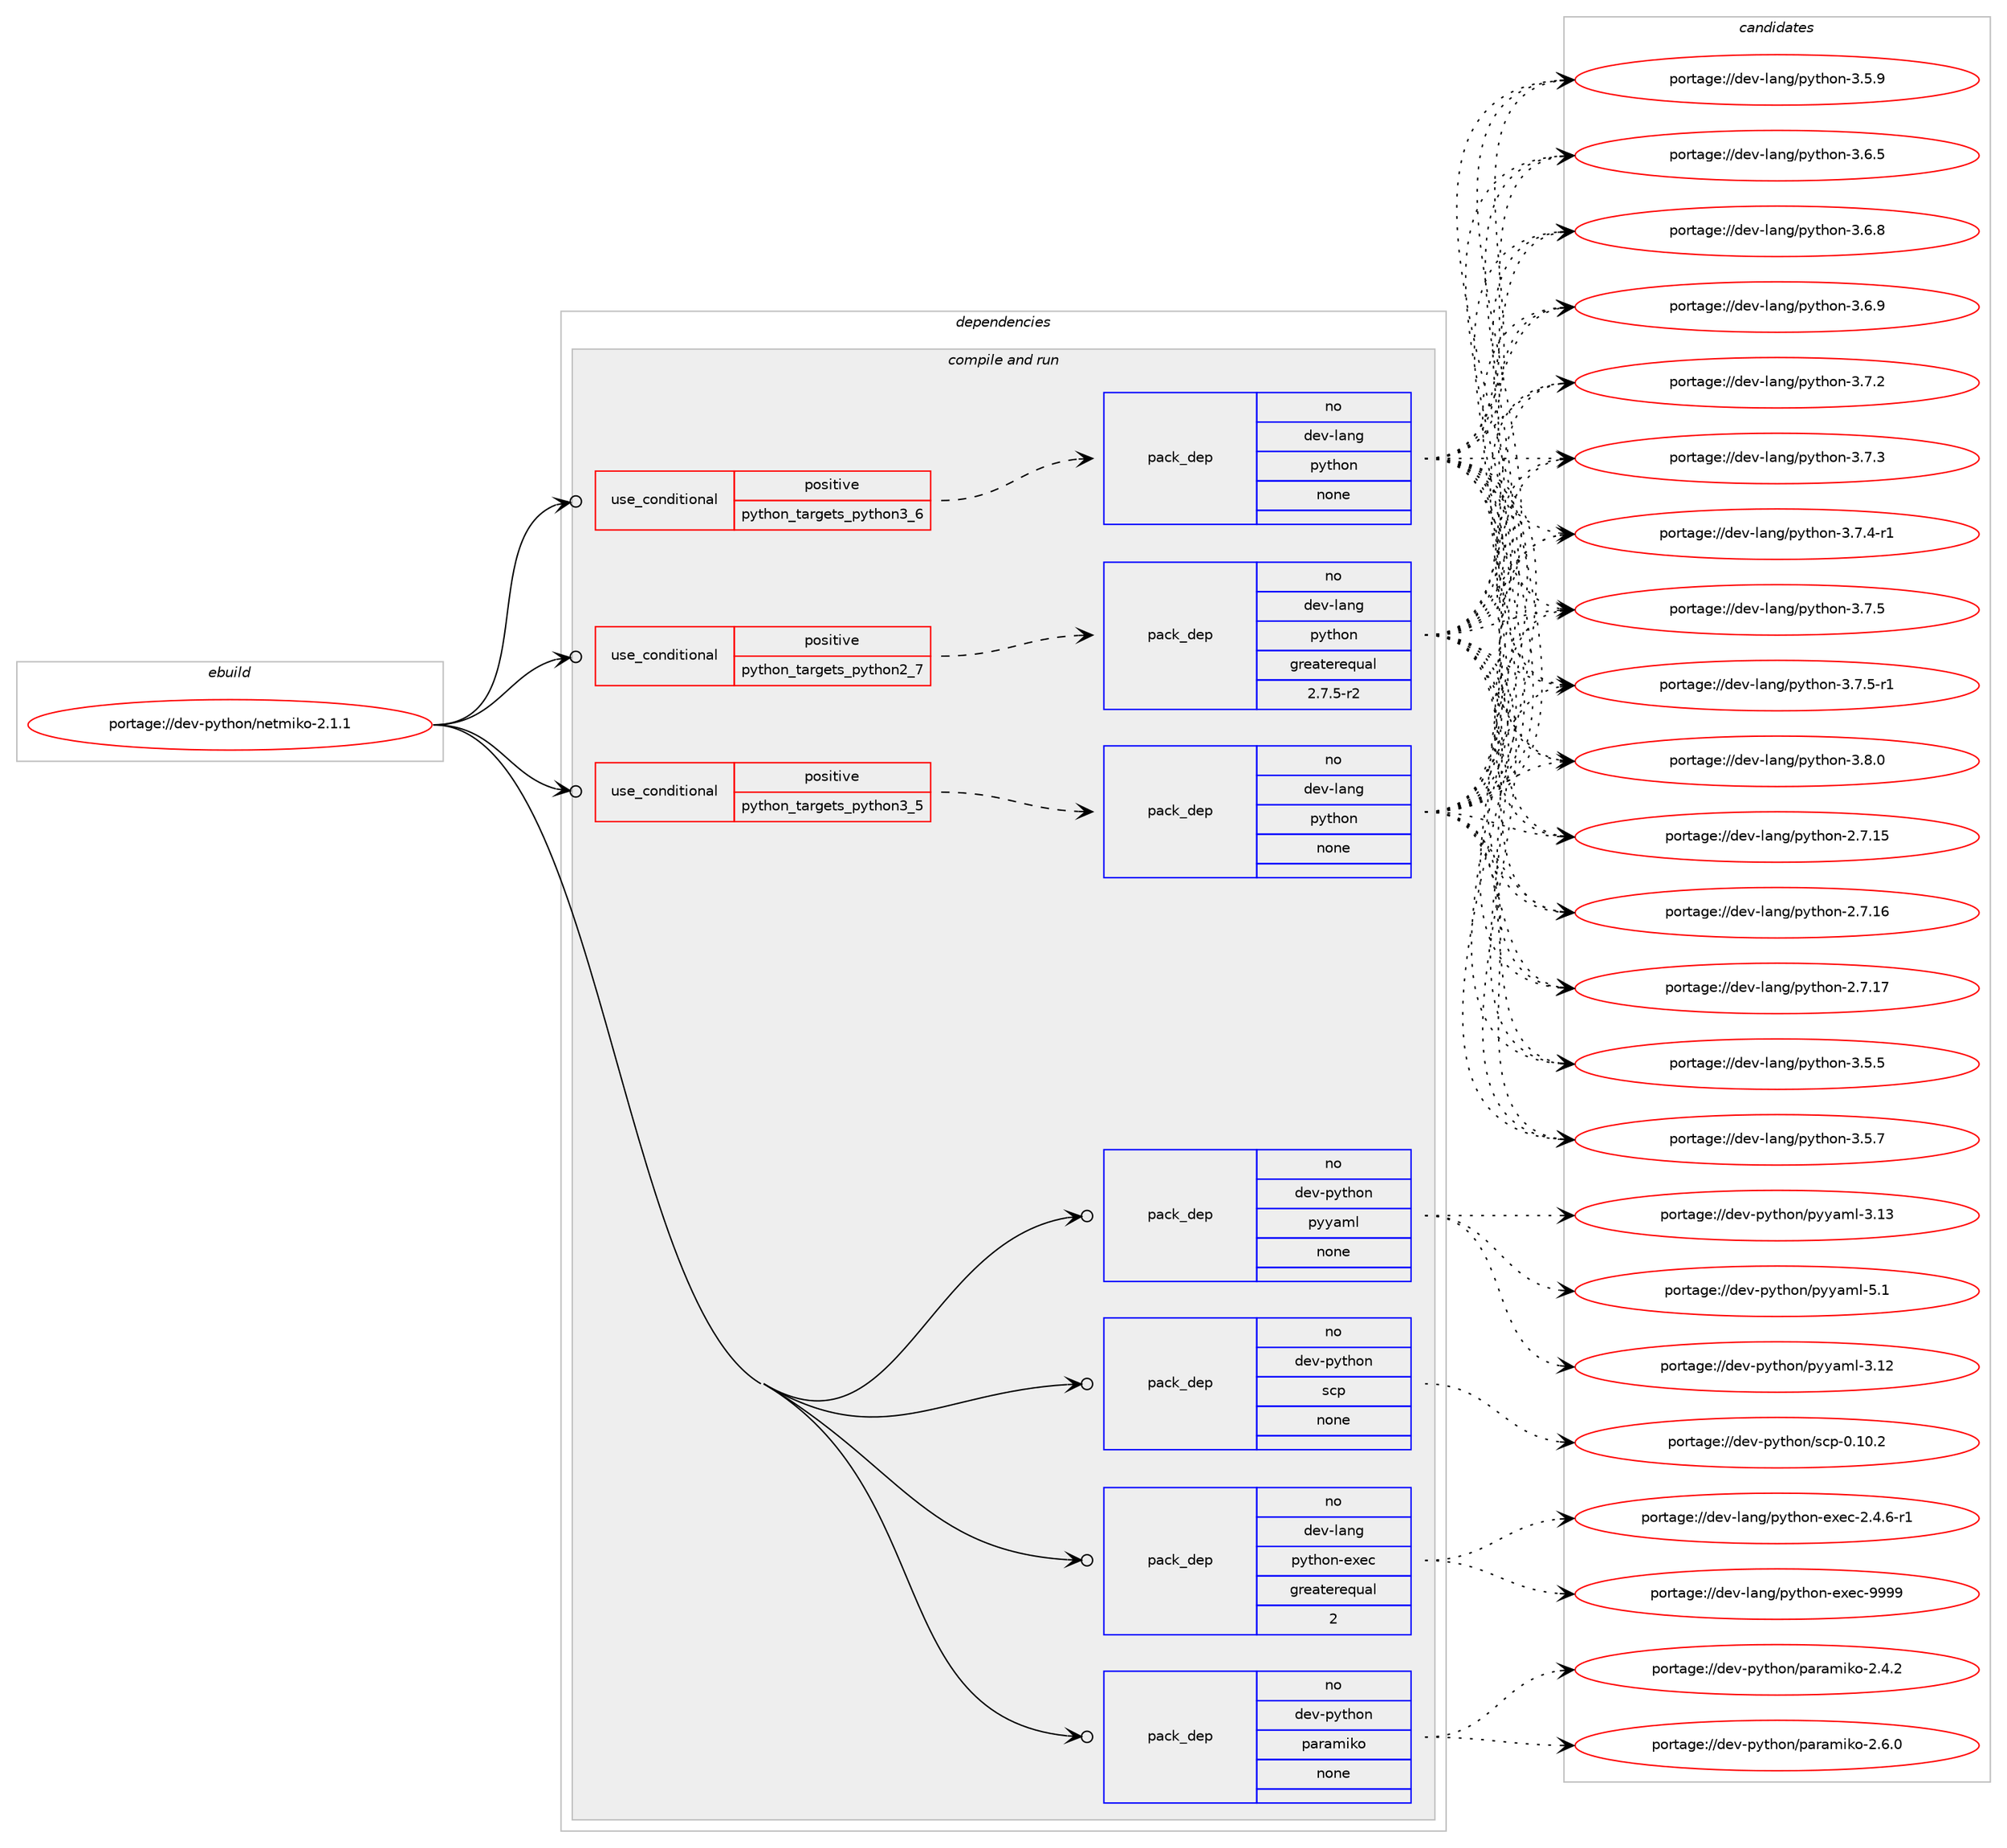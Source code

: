 digraph prolog {

# *************
# Graph options
# *************

newrank=true;
concentrate=true;
compound=true;
graph [rankdir=LR,fontname=Helvetica,fontsize=10,ranksep=1.5];#, ranksep=2.5, nodesep=0.2];
edge  [arrowhead=vee];
node  [fontname=Helvetica,fontsize=10];

# **********
# The ebuild
# **********

subgraph cluster_leftcol {
color=gray;
rank=same;
label=<<i>ebuild</i>>;
id [label="portage://dev-python/netmiko-2.1.1", color=red, width=4, href="../dev-python/netmiko-2.1.1.svg"];
}

# ****************
# The dependencies
# ****************

subgraph cluster_midcol {
color=gray;
label=<<i>dependencies</i>>;
subgraph cluster_compile {
fillcolor="#eeeeee";
style=filled;
label=<<i>compile</i>>;
}
subgraph cluster_compileandrun {
fillcolor="#eeeeee";
style=filled;
label=<<i>compile and run</i>>;
subgraph cond32329 {
dependency151235 [label=<<TABLE BORDER="0" CELLBORDER="1" CELLSPACING="0" CELLPADDING="4"><TR><TD ROWSPAN="3" CELLPADDING="10">use_conditional</TD></TR><TR><TD>positive</TD></TR><TR><TD>python_targets_python2_7</TD></TR></TABLE>>, shape=none, color=red];
subgraph pack115580 {
dependency151236 [label=<<TABLE BORDER="0" CELLBORDER="1" CELLSPACING="0" CELLPADDING="4" WIDTH="220"><TR><TD ROWSPAN="6" CELLPADDING="30">pack_dep</TD></TR><TR><TD WIDTH="110">no</TD></TR><TR><TD>dev-lang</TD></TR><TR><TD>python</TD></TR><TR><TD>greaterequal</TD></TR><TR><TD>2.7.5-r2</TD></TR></TABLE>>, shape=none, color=blue];
}
dependency151235:e -> dependency151236:w [weight=20,style="dashed",arrowhead="vee"];
}
id:e -> dependency151235:w [weight=20,style="solid",arrowhead="odotvee"];
subgraph cond32330 {
dependency151237 [label=<<TABLE BORDER="0" CELLBORDER="1" CELLSPACING="0" CELLPADDING="4"><TR><TD ROWSPAN="3" CELLPADDING="10">use_conditional</TD></TR><TR><TD>positive</TD></TR><TR><TD>python_targets_python3_5</TD></TR></TABLE>>, shape=none, color=red];
subgraph pack115581 {
dependency151238 [label=<<TABLE BORDER="0" CELLBORDER="1" CELLSPACING="0" CELLPADDING="4" WIDTH="220"><TR><TD ROWSPAN="6" CELLPADDING="30">pack_dep</TD></TR><TR><TD WIDTH="110">no</TD></TR><TR><TD>dev-lang</TD></TR><TR><TD>python</TD></TR><TR><TD>none</TD></TR><TR><TD></TD></TR></TABLE>>, shape=none, color=blue];
}
dependency151237:e -> dependency151238:w [weight=20,style="dashed",arrowhead="vee"];
}
id:e -> dependency151237:w [weight=20,style="solid",arrowhead="odotvee"];
subgraph cond32331 {
dependency151239 [label=<<TABLE BORDER="0" CELLBORDER="1" CELLSPACING="0" CELLPADDING="4"><TR><TD ROWSPAN="3" CELLPADDING="10">use_conditional</TD></TR><TR><TD>positive</TD></TR><TR><TD>python_targets_python3_6</TD></TR></TABLE>>, shape=none, color=red];
subgraph pack115582 {
dependency151240 [label=<<TABLE BORDER="0" CELLBORDER="1" CELLSPACING="0" CELLPADDING="4" WIDTH="220"><TR><TD ROWSPAN="6" CELLPADDING="30">pack_dep</TD></TR><TR><TD WIDTH="110">no</TD></TR><TR><TD>dev-lang</TD></TR><TR><TD>python</TD></TR><TR><TD>none</TD></TR><TR><TD></TD></TR></TABLE>>, shape=none, color=blue];
}
dependency151239:e -> dependency151240:w [weight=20,style="dashed",arrowhead="vee"];
}
id:e -> dependency151239:w [weight=20,style="solid",arrowhead="odotvee"];
subgraph pack115583 {
dependency151241 [label=<<TABLE BORDER="0" CELLBORDER="1" CELLSPACING="0" CELLPADDING="4" WIDTH="220"><TR><TD ROWSPAN="6" CELLPADDING="30">pack_dep</TD></TR><TR><TD WIDTH="110">no</TD></TR><TR><TD>dev-lang</TD></TR><TR><TD>python-exec</TD></TR><TR><TD>greaterequal</TD></TR><TR><TD>2</TD></TR></TABLE>>, shape=none, color=blue];
}
id:e -> dependency151241:w [weight=20,style="solid",arrowhead="odotvee"];
subgraph pack115584 {
dependency151242 [label=<<TABLE BORDER="0" CELLBORDER="1" CELLSPACING="0" CELLPADDING="4" WIDTH="220"><TR><TD ROWSPAN="6" CELLPADDING="30">pack_dep</TD></TR><TR><TD WIDTH="110">no</TD></TR><TR><TD>dev-python</TD></TR><TR><TD>paramiko</TD></TR><TR><TD>none</TD></TR><TR><TD></TD></TR></TABLE>>, shape=none, color=blue];
}
id:e -> dependency151242:w [weight=20,style="solid",arrowhead="odotvee"];
subgraph pack115585 {
dependency151243 [label=<<TABLE BORDER="0" CELLBORDER="1" CELLSPACING="0" CELLPADDING="4" WIDTH="220"><TR><TD ROWSPAN="6" CELLPADDING="30">pack_dep</TD></TR><TR><TD WIDTH="110">no</TD></TR><TR><TD>dev-python</TD></TR><TR><TD>pyyaml</TD></TR><TR><TD>none</TD></TR><TR><TD></TD></TR></TABLE>>, shape=none, color=blue];
}
id:e -> dependency151243:w [weight=20,style="solid",arrowhead="odotvee"];
subgraph pack115586 {
dependency151244 [label=<<TABLE BORDER="0" CELLBORDER="1" CELLSPACING="0" CELLPADDING="4" WIDTH="220"><TR><TD ROWSPAN="6" CELLPADDING="30">pack_dep</TD></TR><TR><TD WIDTH="110">no</TD></TR><TR><TD>dev-python</TD></TR><TR><TD>scp</TD></TR><TR><TD>none</TD></TR><TR><TD></TD></TR></TABLE>>, shape=none, color=blue];
}
id:e -> dependency151244:w [weight=20,style="solid",arrowhead="odotvee"];
}
subgraph cluster_run {
fillcolor="#eeeeee";
style=filled;
label=<<i>run</i>>;
}
}

# **************
# The candidates
# **************

subgraph cluster_choices {
rank=same;
color=gray;
label=<<i>candidates</i>>;

subgraph choice115580 {
color=black;
nodesep=1;
choiceportage10010111845108971101034711212111610411111045504655464953 [label="portage://dev-lang/python-2.7.15", color=red, width=4,href="../dev-lang/python-2.7.15.svg"];
choiceportage10010111845108971101034711212111610411111045504655464954 [label="portage://dev-lang/python-2.7.16", color=red, width=4,href="../dev-lang/python-2.7.16.svg"];
choiceportage10010111845108971101034711212111610411111045504655464955 [label="portage://dev-lang/python-2.7.17", color=red, width=4,href="../dev-lang/python-2.7.17.svg"];
choiceportage100101118451089711010347112121116104111110455146534653 [label="portage://dev-lang/python-3.5.5", color=red, width=4,href="../dev-lang/python-3.5.5.svg"];
choiceportage100101118451089711010347112121116104111110455146534655 [label="portage://dev-lang/python-3.5.7", color=red, width=4,href="../dev-lang/python-3.5.7.svg"];
choiceportage100101118451089711010347112121116104111110455146534657 [label="portage://dev-lang/python-3.5.9", color=red, width=4,href="../dev-lang/python-3.5.9.svg"];
choiceportage100101118451089711010347112121116104111110455146544653 [label="portage://dev-lang/python-3.6.5", color=red, width=4,href="../dev-lang/python-3.6.5.svg"];
choiceportage100101118451089711010347112121116104111110455146544656 [label="portage://dev-lang/python-3.6.8", color=red, width=4,href="../dev-lang/python-3.6.8.svg"];
choiceportage100101118451089711010347112121116104111110455146544657 [label="portage://dev-lang/python-3.6.9", color=red, width=4,href="../dev-lang/python-3.6.9.svg"];
choiceportage100101118451089711010347112121116104111110455146554650 [label="portage://dev-lang/python-3.7.2", color=red, width=4,href="../dev-lang/python-3.7.2.svg"];
choiceportage100101118451089711010347112121116104111110455146554651 [label="portage://dev-lang/python-3.7.3", color=red, width=4,href="../dev-lang/python-3.7.3.svg"];
choiceportage1001011184510897110103471121211161041111104551465546524511449 [label="portage://dev-lang/python-3.7.4-r1", color=red, width=4,href="../dev-lang/python-3.7.4-r1.svg"];
choiceportage100101118451089711010347112121116104111110455146554653 [label="portage://dev-lang/python-3.7.5", color=red, width=4,href="../dev-lang/python-3.7.5.svg"];
choiceportage1001011184510897110103471121211161041111104551465546534511449 [label="portage://dev-lang/python-3.7.5-r1", color=red, width=4,href="../dev-lang/python-3.7.5-r1.svg"];
choiceportage100101118451089711010347112121116104111110455146564648 [label="portage://dev-lang/python-3.8.0", color=red, width=4,href="../dev-lang/python-3.8.0.svg"];
dependency151236:e -> choiceportage10010111845108971101034711212111610411111045504655464953:w [style=dotted,weight="100"];
dependency151236:e -> choiceportage10010111845108971101034711212111610411111045504655464954:w [style=dotted,weight="100"];
dependency151236:e -> choiceportage10010111845108971101034711212111610411111045504655464955:w [style=dotted,weight="100"];
dependency151236:e -> choiceportage100101118451089711010347112121116104111110455146534653:w [style=dotted,weight="100"];
dependency151236:e -> choiceportage100101118451089711010347112121116104111110455146534655:w [style=dotted,weight="100"];
dependency151236:e -> choiceportage100101118451089711010347112121116104111110455146534657:w [style=dotted,weight="100"];
dependency151236:e -> choiceportage100101118451089711010347112121116104111110455146544653:w [style=dotted,weight="100"];
dependency151236:e -> choiceportage100101118451089711010347112121116104111110455146544656:w [style=dotted,weight="100"];
dependency151236:e -> choiceportage100101118451089711010347112121116104111110455146544657:w [style=dotted,weight="100"];
dependency151236:e -> choiceportage100101118451089711010347112121116104111110455146554650:w [style=dotted,weight="100"];
dependency151236:e -> choiceportage100101118451089711010347112121116104111110455146554651:w [style=dotted,weight="100"];
dependency151236:e -> choiceportage1001011184510897110103471121211161041111104551465546524511449:w [style=dotted,weight="100"];
dependency151236:e -> choiceportage100101118451089711010347112121116104111110455146554653:w [style=dotted,weight="100"];
dependency151236:e -> choiceportage1001011184510897110103471121211161041111104551465546534511449:w [style=dotted,weight="100"];
dependency151236:e -> choiceportage100101118451089711010347112121116104111110455146564648:w [style=dotted,weight="100"];
}
subgraph choice115581 {
color=black;
nodesep=1;
choiceportage10010111845108971101034711212111610411111045504655464953 [label="portage://dev-lang/python-2.7.15", color=red, width=4,href="../dev-lang/python-2.7.15.svg"];
choiceportage10010111845108971101034711212111610411111045504655464954 [label="portage://dev-lang/python-2.7.16", color=red, width=4,href="../dev-lang/python-2.7.16.svg"];
choiceportage10010111845108971101034711212111610411111045504655464955 [label="portage://dev-lang/python-2.7.17", color=red, width=4,href="../dev-lang/python-2.7.17.svg"];
choiceportage100101118451089711010347112121116104111110455146534653 [label="portage://dev-lang/python-3.5.5", color=red, width=4,href="../dev-lang/python-3.5.5.svg"];
choiceportage100101118451089711010347112121116104111110455146534655 [label="portage://dev-lang/python-3.5.7", color=red, width=4,href="../dev-lang/python-3.5.7.svg"];
choiceportage100101118451089711010347112121116104111110455146534657 [label="portage://dev-lang/python-3.5.9", color=red, width=4,href="../dev-lang/python-3.5.9.svg"];
choiceportage100101118451089711010347112121116104111110455146544653 [label="portage://dev-lang/python-3.6.5", color=red, width=4,href="../dev-lang/python-3.6.5.svg"];
choiceportage100101118451089711010347112121116104111110455146544656 [label="portage://dev-lang/python-3.6.8", color=red, width=4,href="../dev-lang/python-3.6.8.svg"];
choiceportage100101118451089711010347112121116104111110455146544657 [label="portage://dev-lang/python-3.6.9", color=red, width=4,href="../dev-lang/python-3.6.9.svg"];
choiceportage100101118451089711010347112121116104111110455146554650 [label="portage://dev-lang/python-3.7.2", color=red, width=4,href="../dev-lang/python-3.7.2.svg"];
choiceportage100101118451089711010347112121116104111110455146554651 [label="portage://dev-lang/python-3.7.3", color=red, width=4,href="../dev-lang/python-3.7.3.svg"];
choiceportage1001011184510897110103471121211161041111104551465546524511449 [label="portage://dev-lang/python-3.7.4-r1", color=red, width=4,href="../dev-lang/python-3.7.4-r1.svg"];
choiceportage100101118451089711010347112121116104111110455146554653 [label="portage://dev-lang/python-3.7.5", color=red, width=4,href="../dev-lang/python-3.7.5.svg"];
choiceportage1001011184510897110103471121211161041111104551465546534511449 [label="portage://dev-lang/python-3.7.5-r1", color=red, width=4,href="../dev-lang/python-3.7.5-r1.svg"];
choiceportage100101118451089711010347112121116104111110455146564648 [label="portage://dev-lang/python-3.8.0", color=red, width=4,href="../dev-lang/python-3.8.0.svg"];
dependency151238:e -> choiceportage10010111845108971101034711212111610411111045504655464953:w [style=dotted,weight="100"];
dependency151238:e -> choiceportage10010111845108971101034711212111610411111045504655464954:w [style=dotted,weight="100"];
dependency151238:e -> choiceportage10010111845108971101034711212111610411111045504655464955:w [style=dotted,weight="100"];
dependency151238:e -> choiceportage100101118451089711010347112121116104111110455146534653:w [style=dotted,weight="100"];
dependency151238:e -> choiceportage100101118451089711010347112121116104111110455146534655:w [style=dotted,weight="100"];
dependency151238:e -> choiceportage100101118451089711010347112121116104111110455146534657:w [style=dotted,weight="100"];
dependency151238:e -> choiceportage100101118451089711010347112121116104111110455146544653:w [style=dotted,weight="100"];
dependency151238:e -> choiceportage100101118451089711010347112121116104111110455146544656:w [style=dotted,weight="100"];
dependency151238:e -> choiceportage100101118451089711010347112121116104111110455146544657:w [style=dotted,weight="100"];
dependency151238:e -> choiceportage100101118451089711010347112121116104111110455146554650:w [style=dotted,weight="100"];
dependency151238:e -> choiceportage100101118451089711010347112121116104111110455146554651:w [style=dotted,weight="100"];
dependency151238:e -> choiceportage1001011184510897110103471121211161041111104551465546524511449:w [style=dotted,weight="100"];
dependency151238:e -> choiceportage100101118451089711010347112121116104111110455146554653:w [style=dotted,weight="100"];
dependency151238:e -> choiceportage1001011184510897110103471121211161041111104551465546534511449:w [style=dotted,weight="100"];
dependency151238:e -> choiceportage100101118451089711010347112121116104111110455146564648:w [style=dotted,weight="100"];
}
subgraph choice115582 {
color=black;
nodesep=1;
choiceportage10010111845108971101034711212111610411111045504655464953 [label="portage://dev-lang/python-2.7.15", color=red, width=4,href="../dev-lang/python-2.7.15.svg"];
choiceportage10010111845108971101034711212111610411111045504655464954 [label="portage://dev-lang/python-2.7.16", color=red, width=4,href="../dev-lang/python-2.7.16.svg"];
choiceportage10010111845108971101034711212111610411111045504655464955 [label="portage://dev-lang/python-2.7.17", color=red, width=4,href="../dev-lang/python-2.7.17.svg"];
choiceportage100101118451089711010347112121116104111110455146534653 [label="portage://dev-lang/python-3.5.5", color=red, width=4,href="../dev-lang/python-3.5.5.svg"];
choiceportage100101118451089711010347112121116104111110455146534655 [label="portage://dev-lang/python-3.5.7", color=red, width=4,href="../dev-lang/python-3.5.7.svg"];
choiceportage100101118451089711010347112121116104111110455146534657 [label="portage://dev-lang/python-3.5.9", color=red, width=4,href="../dev-lang/python-3.5.9.svg"];
choiceportage100101118451089711010347112121116104111110455146544653 [label="portage://dev-lang/python-3.6.5", color=red, width=4,href="../dev-lang/python-3.6.5.svg"];
choiceportage100101118451089711010347112121116104111110455146544656 [label="portage://dev-lang/python-3.6.8", color=red, width=4,href="../dev-lang/python-3.6.8.svg"];
choiceportage100101118451089711010347112121116104111110455146544657 [label="portage://dev-lang/python-3.6.9", color=red, width=4,href="../dev-lang/python-3.6.9.svg"];
choiceportage100101118451089711010347112121116104111110455146554650 [label="portage://dev-lang/python-3.7.2", color=red, width=4,href="../dev-lang/python-3.7.2.svg"];
choiceportage100101118451089711010347112121116104111110455146554651 [label="portage://dev-lang/python-3.7.3", color=red, width=4,href="../dev-lang/python-3.7.3.svg"];
choiceportage1001011184510897110103471121211161041111104551465546524511449 [label="portage://dev-lang/python-3.7.4-r1", color=red, width=4,href="../dev-lang/python-3.7.4-r1.svg"];
choiceportage100101118451089711010347112121116104111110455146554653 [label="portage://dev-lang/python-3.7.5", color=red, width=4,href="../dev-lang/python-3.7.5.svg"];
choiceportage1001011184510897110103471121211161041111104551465546534511449 [label="portage://dev-lang/python-3.7.5-r1", color=red, width=4,href="../dev-lang/python-3.7.5-r1.svg"];
choiceportage100101118451089711010347112121116104111110455146564648 [label="portage://dev-lang/python-3.8.0", color=red, width=4,href="../dev-lang/python-3.8.0.svg"];
dependency151240:e -> choiceportage10010111845108971101034711212111610411111045504655464953:w [style=dotted,weight="100"];
dependency151240:e -> choiceportage10010111845108971101034711212111610411111045504655464954:w [style=dotted,weight="100"];
dependency151240:e -> choiceportage10010111845108971101034711212111610411111045504655464955:w [style=dotted,weight="100"];
dependency151240:e -> choiceportage100101118451089711010347112121116104111110455146534653:w [style=dotted,weight="100"];
dependency151240:e -> choiceportage100101118451089711010347112121116104111110455146534655:w [style=dotted,weight="100"];
dependency151240:e -> choiceportage100101118451089711010347112121116104111110455146534657:w [style=dotted,weight="100"];
dependency151240:e -> choiceportage100101118451089711010347112121116104111110455146544653:w [style=dotted,weight="100"];
dependency151240:e -> choiceportage100101118451089711010347112121116104111110455146544656:w [style=dotted,weight="100"];
dependency151240:e -> choiceportage100101118451089711010347112121116104111110455146544657:w [style=dotted,weight="100"];
dependency151240:e -> choiceportage100101118451089711010347112121116104111110455146554650:w [style=dotted,weight="100"];
dependency151240:e -> choiceportage100101118451089711010347112121116104111110455146554651:w [style=dotted,weight="100"];
dependency151240:e -> choiceportage1001011184510897110103471121211161041111104551465546524511449:w [style=dotted,weight="100"];
dependency151240:e -> choiceportage100101118451089711010347112121116104111110455146554653:w [style=dotted,weight="100"];
dependency151240:e -> choiceportage1001011184510897110103471121211161041111104551465546534511449:w [style=dotted,weight="100"];
dependency151240:e -> choiceportage100101118451089711010347112121116104111110455146564648:w [style=dotted,weight="100"];
}
subgraph choice115583 {
color=black;
nodesep=1;
choiceportage10010111845108971101034711212111610411111045101120101994550465246544511449 [label="portage://dev-lang/python-exec-2.4.6-r1", color=red, width=4,href="../dev-lang/python-exec-2.4.6-r1.svg"];
choiceportage10010111845108971101034711212111610411111045101120101994557575757 [label="portage://dev-lang/python-exec-9999", color=red, width=4,href="../dev-lang/python-exec-9999.svg"];
dependency151241:e -> choiceportage10010111845108971101034711212111610411111045101120101994550465246544511449:w [style=dotted,weight="100"];
dependency151241:e -> choiceportage10010111845108971101034711212111610411111045101120101994557575757:w [style=dotted,weight="100"];
}
subgraph choice115584 {
color=black;
nodesep=1;
choiceportage10010111845112121116104111110471129711497109105107111455046524650 [label="portage://dev-python/paramiko-2.4.2", color=red, width=4,href="../dev-python/paramiko-2.4.2.svg"];
choiceportage10010111845112121116104111110471129711497109105107111455046544648 [label="portage://dev-python/paramiko-2.6.0", color=red, width=4,href="../dev-python/paramiko-2.6.0.svg"];
dependency151242:e -> choiceportage10010111845112121116104111110471129711497109105107111455046524650:w [style=dotted,weight="100"];
dependency151242:e -> choiceportage10010111845112121116104111110471129711497109105107111455046544648:w [style=dotted,weight="100"];
}
subgraph choice115585 {
color=black;
nodesep=1;
choiceportage1001011184511212111610411111047112121121971091084551464950 [label="portage://dev-python/pyyaml-3.12", color=red, width=4,href="../dev-python/pyyaml-3.12.svg"];
choiceportage1001011184511212111610411111047112121121971091084551464951 [label="portage://dev-python/pyyaml-3.13", color=red, width=4,href="../dev-python/pyyaml-3.13.svg"];
choiceportage10010111845112121116104111110471121211219710910845534649 [label="portage://dev-python/pyyaml-5.1", color=red, width=4,href="../dev-python/pyyaml-5.1.svg"];
dependency151243:e -> choiceportage1001011184511212111610411111047112121121971091084551464950:w [style=dotted,weight="100"];
dependency151243:e -> choiceportage1001011184511212111610411111047112121121971091084551464951:w [style=dotted,weight="100"];
dependency151243:e -> choiceportage10010111845112121116104111110471121211219710910845534649:w [style=dotted,weight="100"];
}
subgraph choice115586 {
color=black;
nodesep=1;
choiceportage10010111845112121116104111110471159911245484649484650 [label="portage://dev-python/scp-0.10.2", color=red, width=4,href="../dev-python/scp-0.10.2.svg"];
dependency151244:e -> choiceportage10010111845112121116104111110471159911245484649484650:w [style=dotted,weight="100"];
}
}

}
